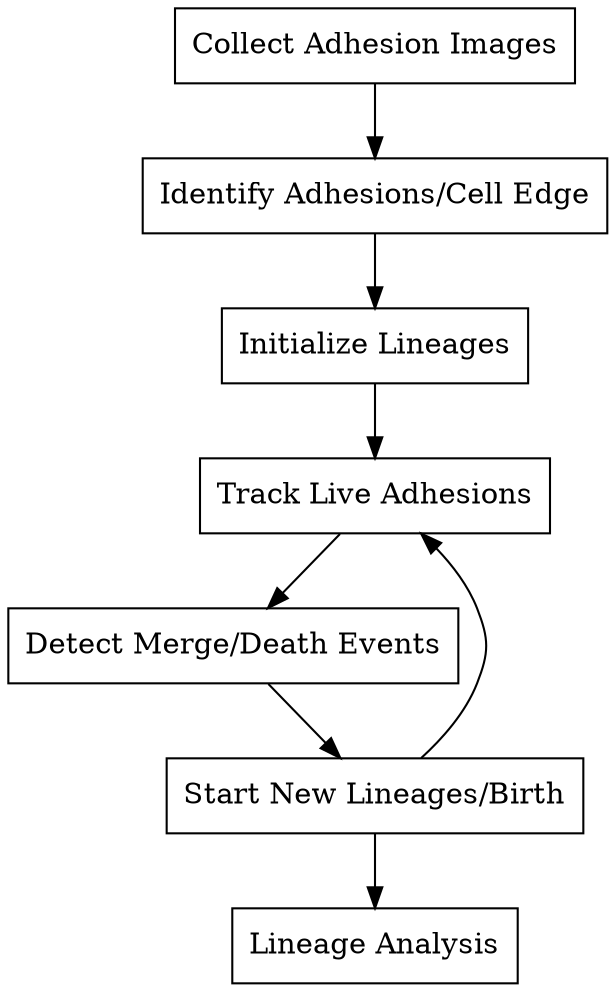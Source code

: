 digraph flow {
    margin = 0
    fontname="Bitstream Vera Sans"

    raw [label = "Collect Adhesion Images", shape = box]
    id [label = "Identify Adhesions/Cell Edge", shape = box]
    init [label = "Initialize Lineages", shape = box]
    track [label = "Track Live Adhesions", shape = box]
    mdevents [label = "Detect Merge/Death Events", shape = box]
    birth [label = "Start New Lineages/Birth", shape = box]
    analysis [label = "Lineage Analysis", shape = box] 

    raw->id->init->track->mdevents->birth->{track analysis}
}
